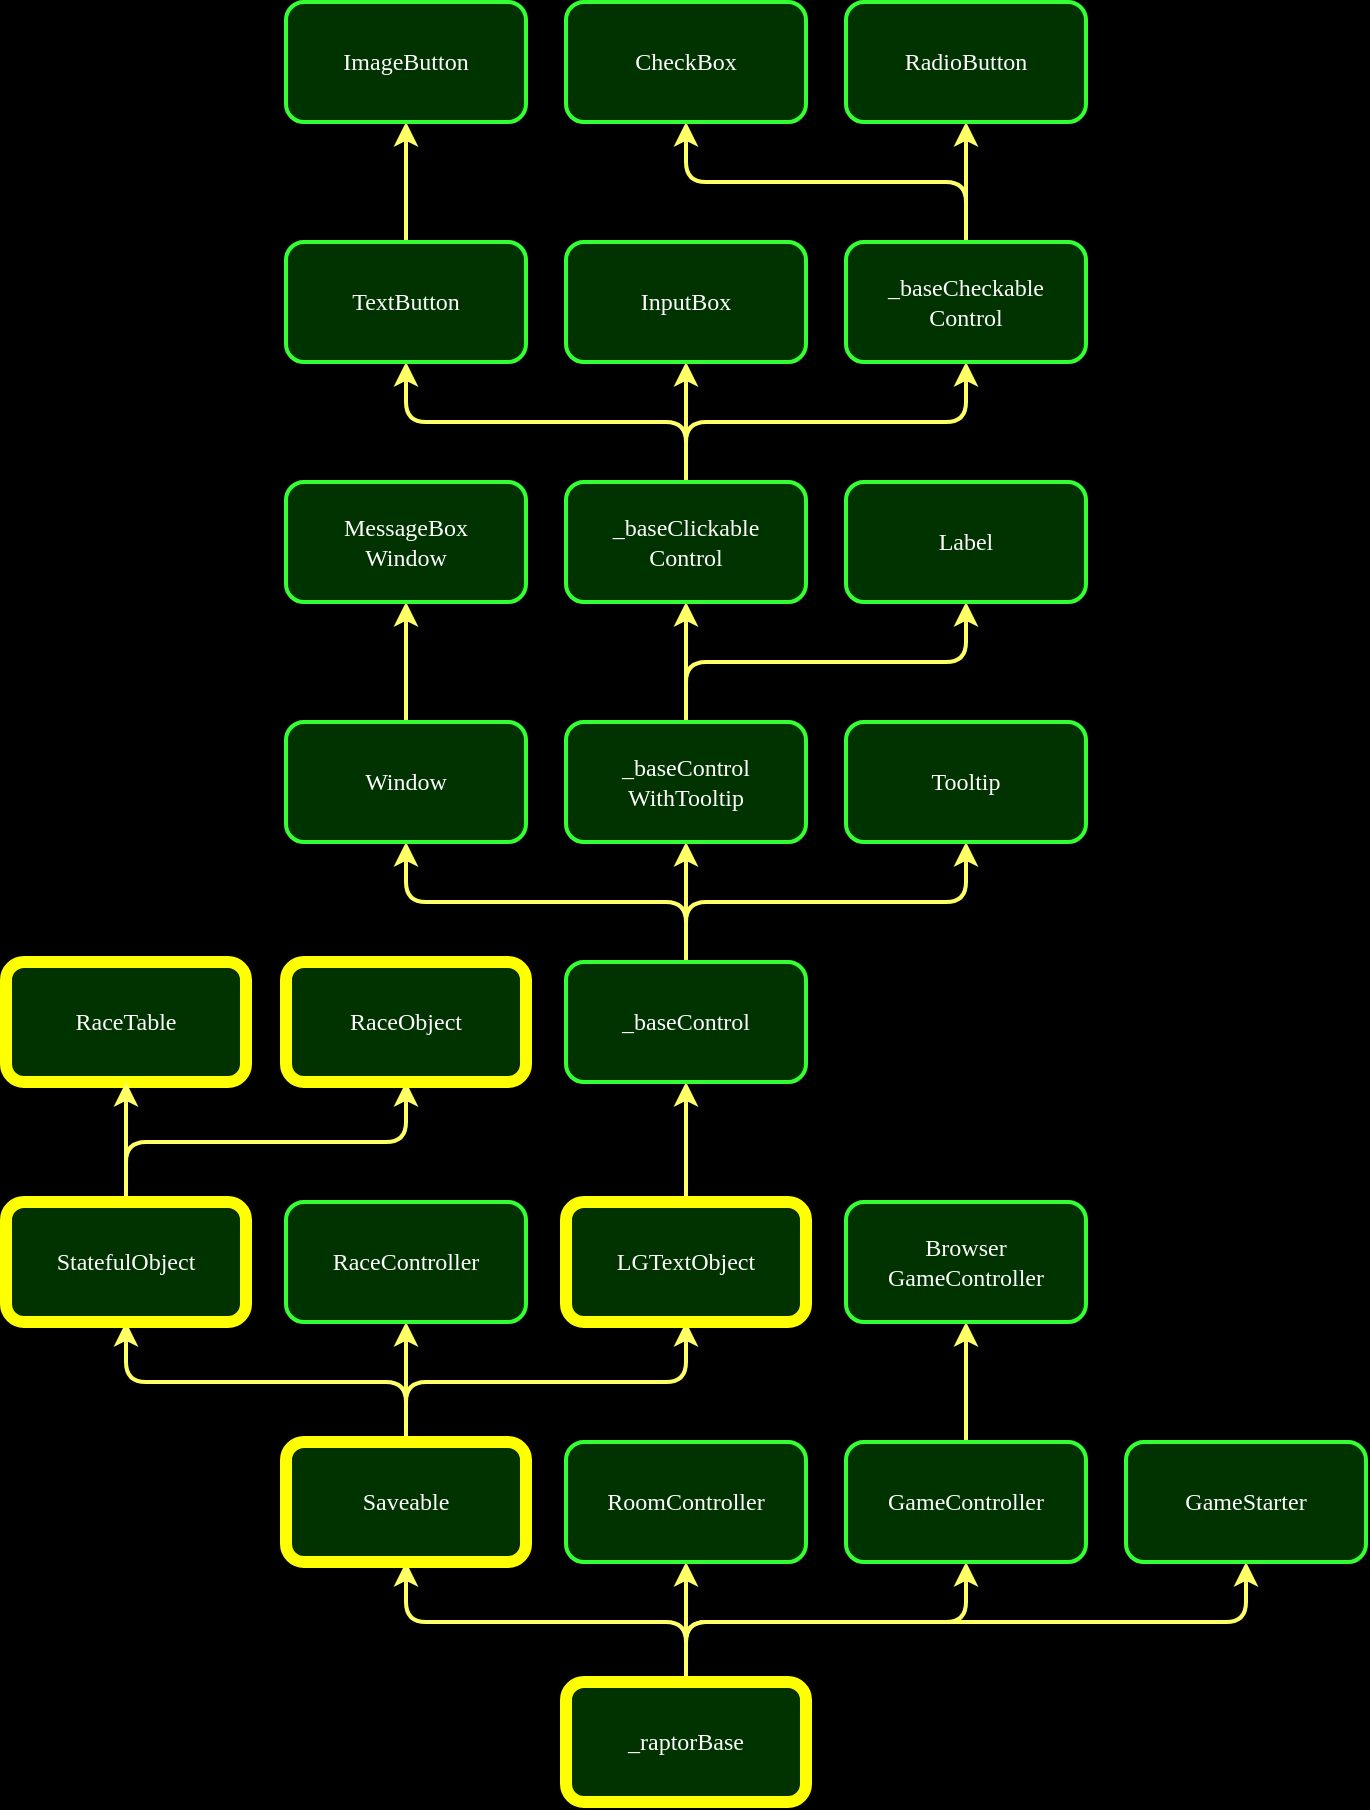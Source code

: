 <mxfile version="22.1.19" type="device">
  <diagram id="Fgq1kFbda6Qcx7QnJO26" name="gml-raptor objects">
    <mxGraphModel dx="1434" dy="758" grid="1" gridSize="10" guides="1" tooltips="1" connect="1" arrows="1" fold="1" page="1" pageScale="1" pageWidth="827" pageHeight="1169" background="#000000" math="0" shadow="0">
      <root>
        <mxCell id="0" />
        <mxCell id="1" parent="0" />
        <mxCell id="1dqqtLo0ICrxFf-IUxEB-3" value="" style="edgeStyle=orthogonalEdgeStyle;rounded=1;orthogonalLoop=1;jettySize=auto;html=1;fontFamily=Helvetica;fontSize=12;fontColor=#FFFFFF;strokeColor=#FFFF66;strokeWidth=2;exitX=0.5;exitY=0;exitDx=0;exitDy=0;" parent="1" source="1dqqtLo0ICrxFf-IUxEB-1" target="1dqqtLo0ICrxFf-IUxEB-2" edge="1">
          <mxGeometry relative="1" as="geometry" />
        </mxCell>
        <mxCell id="1dqqtLo0ICrxFf-IUxEB-7" style="edgeStyle=orthogonalEdgeStyle;rounded=1;orthogonalLoop=1;jettySize=auto;html=1;exitX=0.5;exitY=0;exitDx=0;exitDy=0;entryX=0.5;entryY=1;entryDx=0;entryDy=0;fontFamily=Helvetica;fontSize=12;fontColor=#FFFFFF;strokeColor=#FFFF66;strokeWidth=2;" parent="1" source="1dqqtLo0ICrxFf-IUxEB-1" target="1dqqtLo0ICrxFf-IUxEB-6" edge="1">
          <mxGeometry relative="1" as="geometry" />
        </mxCell>
        <mxCell id="1dqqtLo0ICrxFf-IUxEB-8" style="edgeStyle=orthogonalEdgeStyle;rounded=1;orthogonalLoop=1;jettySize=auto;html=1;exitX=0.5;exitY=0;exitDx=0;exitDy=0;entryX=0.5;entryY=1;entryDx=0;entryDy=0;fontFamily=Helvetica;fontSize=12;fontColor=#FFFFFF;strokeColor=#FFFF66;strokeWidth=2;" parent="1" source="1dqqtLo0ICrxFf-IUxEB-1" target="1dqqtLo0ICrxFf-IUxEB-5" edge="1">
          <mxGeometry relative="1" as="geometry" />
        </mxCell>
        <mxCell id="1dqqtLo0ICrxFf-IUxEB-9" style="edgeStyle=orthogonalEdgeStyle;shape=connector;rounded=1;orthogonalLoop=1;jettySize=auto;html=1;exitX=0.5;exitY=0;exitDx=0;exitDy=0;entryX=0.5;entryY=1;entryDx=0;entryDy=0;labelBackgroundColor=default;fontFamily=Helvetica;fontSize=12;fontColor=#FFFFFF;endArrow=classic;strokeColor=#FFFF66;strokeWidth=2;" parent="1" source="1dqqtLo0ICrxFf-IUxEB-1" target="1dqqtLo0ICrxFf-IUxEB-4" edge="1">
          <mxGeometry relative="1" as="geometry" />
        </mxCell>
        <mxCell id="1dqqtLo0ICrxFf-IUxEB-1" value="&lt;font face=&quot;Lucida Console&quot;&gt;_raptorBase&lt;/font&gt;" style="rounded=1;whiteSpace=wrap;html=1;fillColor=#003300;strokeColor=#FFFF00;fontColor=#FFFFFF;strokeWidth=6;" parent="1" vertex="1">
          <mxGeometry x="389" y="1060" width="120" height="60" as="geometry" />
        </mxCell>
        <mxCell id="1dqqtLo0ICrxFf-IUxEB-2" value="&lt;font face=&quot;Lucida Console&quot;&gt;GameStarter&lt;/font&gt;" style="rounded=1;whiteSpace=wrap;html=1;fillColor=#003300;strokeColor=#33FF33;fontColor=#FFFFFF;strokeWidth=2;" parent="1" vertex="1">
          <mxGeometry x="669" y="940" width="120" height="60" as="geometry" />
        </mxCell>
        <mxCell id="1dqqtLo0ICrxFf-IUxEB-13" value="" style="edgeStyle=orthogonalEdgeStyle;shape=connector;rounded=1;orthogonalLoop=1;jettySize=auto;html=1;labelBackgroundColor=default;fontFamily=Helvetica;fontSize=12;fontColor=#FFFFFF;endArrow=classic;strokeColor=#FFFF66;strokeWidth=2;exitX=0.5;exitY=0;exitDx=0;exitDy=0;" parent="1" source="1dqqtLo0ICrxFf-IUxEB-4" target="1dqqtLo0ICrxFf-IUxEB-12" edge="1">
          <mxGeometry relative="1" as="geometry" />
        </mxCell>
        <mxCell id="1dqqtLo0ICrxFf-IUxEB-18" style="edgeStyle=orthogonalEdgeStyle;shape=connector;rounded=1;orthogonalLoop=1;jettySize=auto;html=1;exitX=0.5;exitY=0;exitDx=0;exitDy=0;entryX=0.5;entryY=1;entryDx=0;entryDy=0;labelBackgroundColor=default;fontFamily=Helvetica;fontSize=12;fontColor=#FFFFFF;endArrow=classic;strokeColor=#FFFF66;strokeWidth=2;startArrow=none;" parent="1" source="1dqqtLo0ICrxFf-IUxEB-4" target="1dqqtLo0ICrxFf-IUxEB-17" edge="1">
          <mxGeometry relative="1" as="geometry" />
        </mxCell>
        <mxCell id="ktiXZNZTzeHC1HTTGXHM-2" style="edgeStyle=orthogonalEdgeStyle;rounded=1;orthogonalLoop=1;jettySize=auto;html=1;exitX=0.5;exitY=0;exitDx=0;exitDy=0;entryX=0.5;entryY=1;entryDx=0;entryDy=0;fontSize=12;strokeColor=#FFFF66;fontColor=#FFFFFF;strokeWidth=2;" parent="1" source="1dqqtLo0ICrxFf-IUxEB-4" target="ktiXZNZTzeHC1HTTGXHM-1" edge="1">
          <mxGeometry relative="1" as="geometry" />
        </mxCell>
        <mxCell id="1dqqtLo0ICrxFf-IUxEB-4" value="&lt;font face=&quot;Lucida Console&quot;&gt;Saveable&lt;/font&gt;" style="rounded=1;whiteSpace=wrap;html=1;fillColor=#003300;strokeColor=#FFFF00;strokeWidth=6;fontColor=#FFFFFF;" parent="1" vertex="1">
          <mxGeometry x="249" y="940" width="120" height="60" as="geometry" />
        </mxCell>
        <mxCell id="1dqqtLo0ICrxFf-IUxEB-5" value="&lt;font face=&quot;Lucida Console&quot;&gt;RoomController&lt;/font&gt;" style="rounded=1;whiteSpace=wrap;html=1;fillColor=#003300;strokeColor=#33FF33;fontColor=#FFFFFF;strokeWidth=2;" parent="1" vertex="1">
          <mxGeometry x="389" y="940" width="120" height="60" as="geometry" />
        </mxCell>
        <mxCell id="1dqqtLo0ICrxFf-IUxEB-11" value="" style="edgeStyle=orthogonalEdgeStyle;shape=connector;rounded=1;orthogonalLoop=1;jettySize=auto;html=1;labelBackgroundColor=default;fontFamily=Helvetica;fontSize=12;fontColor=#FFFFFF;endArrow=classic;strokeColor=#FFFF66;strokeWidth=2;exitX=0.5;exitY=0;exitDx=0;exitDy=0;" parent="1" source="1dqqtLo0ICrxFf-IUxEB-6" target="1dqqtLo0ICrxFf-IUxEB-10" edge="1">
          <mxGeometry relative="1" as="geometry" />
        </mxCell>
        <mxCell id="1dqqtLo0ICrxFf-IUxEB-6" value="&lt;font face=&quot;Lucida Console&quot;&gt;GameController&lt;/font&gt;" style="rounded=1;whiteSpace=wrap;html=1;fillColor=#003300;strokeColor=#33FF33;fontColor=#FFFFFF;strokeWidth=2;" parent="1" vertex="1">
          <mxGeometry x="529" y="940" width="120" height="60" as="geometry" />
        </mxCell>
        <mxCell id="1dqqtLo0ICrxFf-IUxEB-10" value="&lt;font face=&quot;Lucida Console&quot;&gt;Browser&lt;br&gt;GameController&lt;/font&gt;" style="rounded=1;html=1;fillColor=#003300;strokeColor=#33FF33;fontColor=#FFFFFF;strokeWidth=2;whiteSpace=wrap;" parent="1" vertex="1">
          <mxGeometry x="529" y="820" width="120" height="60" as="geometry" />
        </mxCell>
        <mxCell id="1dqqtLo0ICrxFf-IUxEB-12" value="&lt;font face=&quot;Lucida Console&quot;&gt;RaceController&lt;/font&gt;" style="rounded=1;whiteSpace=wrap;html=1;fillColor=#003300;strokeColor=#33FF33;fontColor=#FFFFFF;strokeWidth=2;" parent="1" vertex="1">
          <mxGeometry x="249" y="820" width="120" height="60" as="geometry" />
        </mxCell>
        <mxCell id="1dqqtLo0ICrxFf-IUxEB-20" value="" style="edgeStyle=orthogonalEdgeStyle;shape=connector;rounded=1;orthogonalLoop=1;jettySize=auto;html=1;labelBackgroundColor=default;fontFamily=Helvetica;fontSize=12;fontColor=#FFFFFF;endArrow=classic;strokeColor=#FFFF66;strokeWidth=2;exitX=0.5;exitY=0;exitDx=0;exitDy=0;" parent="1" source="1dqqtLo0ICrxFf-IUxEB-17" target="1dqqtLo0ICrxFf-IUxEB-19" edge="1">
          <mxGeometry relative="1" as="geometry" />
        </mxCell>
        <mxCell id="1dqqtLo0ICrxFf-IUxEB-17" value="&lt;font face=&quot;Lucida Console&quot;&gt;LGTextObject&lt;/font&gt;" style="rounded=1;whiteSpace=wrap;html=1;fillColor=#003300;strokeColor=#FFFF00;fontColor=#FFFFFF;strokeWidth=6;" parent="1" vertex="1">
          <mxGeometry x="389" y="820" width="120" height="60" as="geometry" />
        </mxCell>
        <mxCell id="1dqqtLo0ICrxFf-IUxEB-22" value="" style="edgeStyle=orthogonalEdgeStyle;shape=connector;rounded=1;orthogonalLoop=1;jettySize=auto;html=1;labelBackgroundColor=default;fontFamily=Helvetica;fontSize=12;fontColor=#FFFFFF;endArrow=classic;strokeColor=#FFFF66;strokeWidth=2;exitX=0.5;exitY=0;exitDx=0;exitDy=0;" parent="1" source="1dqqtLo0ICrxFf-IUxEB-19" target="1dqqtLo0ICrxFf-IUxEB-21" edge="1">
          <mxGeometry relative="1" as="geometry" />
        </mxCell>
        <mxCell id="1dqqtLo0ICrxFf-IUxEB-25" style="edgeStyle=orthogonalEdgeStyle;shape=connector;rounded=1;orthogonalLoop=1;jettySize=auto;html=1;exitX=0.5;exitY=0;exitDx=0;exitDy=0;entryX=0.5;entryY=1;entryDx=0;entryDy=0;labelBackgroundColor=default;fontFamily=Helvetica;fontSize=12;fontColor=#FFFFFF;endArrow=classic;strokeColor=#FFFF66;strokeWidth=2;" parent="1" source="1dqqtLo0ICrxFf-IUxEB-19" target="1dqqtLo0ICrxFf-IUxEB-23" edge="1">
          <mxGeometry relative="1" as="geometry" />
        </mxCell>
        <mxCell id="1dqqtLo0ICrxFf-IUxEB-26" style="edgeStyle=orthogonalEdgeStyle;shape=connector;rounded=1;orthogonalLoop=1;jettySize=auto;html=1;exitX=0.5;exitY=0;exitDx=0;exitDy=0;entryX=0.5;entryY=1;entryDx=0;entryDy=0;labelBackgroundColor=default;fontFamily=Helvetica;fontSize=12;fontColor=#FFFFFF;endArrow=classic;strokeColor=#FFFF66;strokeWidth=2;" parent="1" source="1dqqtLo0ICrxFf-IUxEB-19" target="1dqqtLo0ICrxFf-IUxEB-24" edge="1">
          <mxGeometry relative="1" as="geometry" />
        </mxCell>
        <mxCell id="1dqqtLo0ICrxFf-IUxEB-19" value="&lt;font face=&quot;Lucida Console&quot;&gt;_baseControl&lt;/font&gt;" style="rounded=1;whiteSpace=wrap;html=1;fillColor=#003300;strokeColor=#33FF33;fontColor=#FFFFFF;strokeWidth=2;" parent="1" vertex="1">
          <mxGeometry x="389" y="700" width="120" height="60" as="geometry" />
        </mxCell>
        <mxCell id="1dqqtLo0ICrxFf-IUxEB-30" value="" style="edgeStyle=orthogonalEdgeStyle;shape=connector;rounded=1;orthogonalLoop=1;jettySize=auto;html=1;labelBackgroundColor=default;fontFamily=Helvetica;fontSize=12;fontColor=#FFFFFF;endArrow=classic;strokeColor=#FFFF66;strokeWidth=2;exitX=0.5;exitY=0;exitDx=0;exitDy=0;" parent="1" source="1dqqtLo0ICrxFf-IUxEB-21" target="1dqqtLo0ICrxFf-IUxEB-29" edge="1">
          <mxGeometry relative="1" as="geometry" />
        </mxCell>
        <mxCell id="1dqqtLo0ICrxFf-IUxEB-32" style="edgeStyle=orthogonalEdgeStyle;shape=connector;rounded=1;orthogonalLoop=1;jettySize=auto;html=1;exitX=0.5;exitY=0;exitDx=0;exitDy=0;entryX=0.5;entryY=1;entryDx=0;entryDy=0;labelBackgroundColor=default;fontFamily=Helvetica;fontSize=12;fontColor=#FFFFFF;endArrow=classic;strokeColor=#FFFF66;strokeWidth=2;" parent="1" source="1dqqtLo0ICrxFf-IUxEB-21" target="1dqqtLo0ICrxFf-IUxEB-31" edge="1">
          <mxGeometry relative="1" as="geometry" />
        </mxCell>
        <mxCell id="1dqqtLo0ICrxFf-IUxEB-21" value="&lt;font face=&quot;Lucida Console&quot;&gt;_baseControl&lt;br&gt;WithTooltip&lt;br&gt;&lt;/font&gt;" style="rounded=1;whiteSpace=wrap;html=1;fillColor=#003300;strokeColor=#33FF33;fontColor=#FFFFFF;strokeWidth=2;" parent="1" vertex="1">
          <mxGeometry x="389" y="580" width="120" height="60" as="geometry" />
        </mxCell>
        <mxCell id="1dqqtLo0ICrxFf-IUxEB-23" value="&lt;font face=&quot;Lucida Console&quot;&gt;Tooltip&lt;/font&gt;" style="rounded=1;whiteSpace=wrap;html=1;fillColor=#003300;strokeColor=#33FF33;fontColor=#FFFFFF;strokeWidth=2;" parent="1" vertex="1">
          <mxGeometry x="529" y="580" width="120" height="60" as="geometry" />
        </mxCell>
        <mxCell id="1dqqtLo0ICrxFf-IUxEB-28" value="" style="edgeStyle=orthogonalEdgeStyle;shape=connector;rounded=1;orthogonalLoop=1;jettySize=auto;html=1;labelBackgroundColor=default;fontFamily=Helvetica;fontSize=12;fontColor=#FFFFFF;endArrow=classic;strokeColor=#FFFF66;strokeWidth=2;exitX=0.5;exitY=0;exitDx=0;exitDy=0;" parent="1" source="1dqqtLo0ICrxFf-IUxEB-24" target="1dqqtLo0ICrxFf-IUxEB-27" edge="1">
          <mxGeometry relative="1" as="geometry" />
        </mxCell>
        <mxCell id="1dqqtLo0ICrxFf-IUxEB-24" value="&lt;font face=&quot;Lucida Console&quot;&gt;Window&lt;/font&gt;" style="rounded=1;whiteSpace=wrap;html=1;fillColor=#003300;strokeColor=#33FF33;fontColor=#FFFFFF;strokeWidth=2;" parent="1" vertex="1">
          <mxGeometry x="249" y="580" width="120" height="60" as="geometry" />
        </mxCell>
        <mxCell id="1dqqtLo0ICrxFf-IUxEB-27" value="&lt;font face=&quot;Lucida Console&quot;&gt;MessageBox&lt;br&gt;Window&lt;/font&gt;" style="rounded=1;whiteSpace=wrap;html=1;fillColor=#003300;strokeColor=#33FF33;fontColor=#FFFFFF;strokeWidth=2;" parent="1" vertex="1">
          <mxGeometry x="249" y="460" width="120" height="60" as="geometry" />
        </mxCell>
        <mxCell id="1dqqtLo0ICrxFf-IUxEB-34" value="" style="edgeStyle=orthogonalEdgeStyle;shape=connector;rounded=1;orthogonalLoop=1;jettySize=auto;html=1;labelBackgroundColor=default;fontFamily=Helvetica;fontSize=12;fontColor=#FFFFFF;endArrow=classic;strokeColor=#FFFF66;strokeWidth=2;exitX=0.5;exitY=0;exitDx=0;exitDy=0;" parent="1" source="1dqqtLo0ICrxFf-IUxEB-29" target="1dqqtLo0ICrxFf-IUxEB-33" edge="1">
          <mxGeometry relative="1" as="geometry" />
        </mxCell>
        <mxCell id="1dqqtLo0ICrxFf-IUxEB-36" style="edgeStyle=orthogonalEdgeStyle;shape=connector;rounded=1;orthogonalLoop=1;jettySize=auto;html=1;exitX=0.5;exitY=0;exitDx=0;exitDy=0;entryX=0.5;entryY=1;entryDx=0;entryDy=0;labelBackgroundColor=default;fontFamily=Helvetica;fontSize=12;fontColor=#FFFFFF;endArrow=classic;strokeColor=#FFFF66;strokeWidth=2;" parent="1" source="1dqqtLo0ICrxFf-IUxEB-29" target="1dqqtLo0ICrxFf-IUxEB-35" edge="1">
          <mxGeometry relative="1" as="geometry" />
        </mxCell>
        <mxCell id="XNWoXiLgSCH48UPZ1F3W-2" style="edgeStyle=orthogonalEdgeStyle;rounded=1;orthogonalLoop=1;jettySize=auto;html=1;exitX=0.5;exitY=0;exitDx=0;exitDy=0;entryX=0.5;entryY=1;entryDx=0;entryDy=0;fontSize=12;strokeColor=#FFFF66;fontColor=#FFFFFF;strokeWidth=2;" edge="1" parent="1" source="1dqqtLo0ICrxFf-IUxEB-29" target="XNWoXiLgSCH48UPZ1F3W-1">
          <mxGeometry relative="1" as="geometry" />
        </mxCell>
        <mxCell id="1dqqtLo0ICrxFf-IUxEB-29" value="&lt;font face=&quot;Lucida Console&quot;&gt;_baseClickable&lt;br&gt;Control&lt;br&gt;&lt;/font&gt;" style="rounded=1;whiteSpace=wrap;html=1;fillColor=#003300;strokeColor=#33FF33;fontColor=#FFFFFF;strokeWidth=2;" parent="1" vertex="1">
          <mxGeometry x="389" y="460" width="120" height="60" as="geometry" />
        </mxCell>
        <mxCell id="1dqqtLo0ICrxFf-IUxEB-31" value="&lt;font face=&quot;Lucida Console&quot;&gt;Label&lt;br&gt;&lt;/font&gt;" style="rounded=1;whiteSpace=wrap;html=1;fillColor=#003300;strokeColor=#33FF33;fontColor=#FFFFFF;strokeWidth=2;" parent="1" vertex="1">
          <mxGeometry x="529" y="460" width="120" height="60" as="geometry" />
        </mxCell>
        <mxCell id="1dqqtLo0ICrxFf-IUxEB-38" value="" style="edgeStyle=orthogonalEdgeStyle;shape=connector;rounded=1;orthogonalLoop=1;jettySize=auto;html=1;labelBackgroundColor=default;fontFamily=Helvetica;fontSize=12;fontColor=#FFFFFF;endArrow=classic;strokeColor=#FFFF66;strokeWidth=2;exitX=0.5;exitY=0;exitDx=0;exitDy=0;" parent="1" source="1dqqtLo0ICrxFf-IUxEB-33" target="1dqqtLo0ICrxFf-IUxEB-37" edge="1">
          <mxGeometry relative="1" as="geometry" />
        </mxCell>
        <mxCell id="1dqqtLo0ICrxFf-IUxEB-33" value="&lt;font face=&quot;Lucida Console&quot;&gt;TextButton&lt;br&gt;&lt;/font&gt;" style="rounded=1;whiteSpace=wrap;html=1;fillColor=#003300;strokeColor=#33FF33;fontColor=#FFFFFF;strokeWidth=2;" parent="1" vertex="1">
          <mxGeometry x="249" y="340" width="120" height="60" as="geometry" />
        </mxCell>
        <mxCell id="1dqqtLo0ICrxFf-IUxEB-35" value="&lt;font face=&quot;Lucida Console&quot;&gt;InputBox&lt;br&gt;&lt;/font&gt;" style="rounded=1;whiteSpace=wrap;html=1;fillColor=#003300;strokeColor=#33FF33;fontColor=#FFFFFF;strokeWidth=2;" parent="1" vertex="1">
          <mxGeometry x="389" y="340" width="120" height="60" as="geometry" />
        </mxCell>
        <mxCell id="1dqqtLo0ICrxFf-IUxEB-37" value="&lt;font face=&quot;Lucida Console&quot;&gt;ImageButton&lt;br&gt;&lt;/font&gt;" style="rounded=1;whiteSpace=wrap;html=1;fillColor=#003300;strokeColor=#33FF33;fontColor=#FFFFFF;strokeWidth=2;" parent="1" vertex="1">
          <mxGeometry x="249" y="220" width="120" height="60" as="geometry" />
        </mxCell>
        <mxCell id="1dqqtLo0ICrxFf-IUxEB-15" value="&lt;font face=&quot;Lucida Console&quot;&gt;RaceTable&lt;/font&gt;" style="rounded=1;whiteSpace=wrap;html=1;fillColor=#003300;strokeColor=#FFFF00;fontColor=#FFFFFF;strokeWidth=6;" parent="1" vertex="1">
          <mxGeometry x="109" y="700" width="120" height="60" as="geometry" />
        </mxCell>
        <mxCell id="ktiXZNZTzeHC1HTTGXHM-5" style="edgeStyle=orthogonalEdgeStyle;rounded=1;orthogonalLoop=1;jettySize=auto;html=1;exitX=0.5;exitY=0;exitDx=0;exitDy=0;entryX=0.5;entryY=1;entryDx=0;entryDy=0;fontSize=12;fillColor=#003300;strokeColor=#FFFF66;fontColor=#FFFFFF;strokeWidth=2;" parent="1" source="ktiXZNZTzeHC1HTTGXHM-1" target="ktiXZNZTzeHC1HTTGXHM-3" edge="1">
          <mxGeometry relative="1" as="geometry" />
        </mxCell>
        <mxCell id="jiFKDqNx4VPH6rEDud4f-1" style="edgeStyle=orthogonalEdgeStyle;shape=connector;rounded=1;orthogonalLoop=1;jettySize=auto;html=1;exitX=0.5;exitY=0;exitDx=0;exitDy=0;entryX=0.5;entryY=1;entryDx=0;entryDy=0;labelBackgroundColor=default;fontFamily=Helvetica;fontSize=12;fontColor=#FFFFFF;endArrow=classic;strokeColor=#FFFF66;strokeWidth=2;fillColor=#003300;" parent="1" source="ktiXZNZTzeHC1HTTGXHM-1" target="1dqqtLo0ICrxFf-IUxEB-15" edge="1">
          <mxGeometry relative="1" as="geometry" />
        </mxCell>
        <mxCell id="ktiXZNZTzeHC1HTTGXHM-1" value="&lt;font face=&quot;Lucida Console&quot;&gt;StatefulObject&lt;/font&gt;" style="rounded=1;whiteSpace=wrap;html=1;fillColor=#003300;strokeColor=#FFFF00;fontColor=#FFFFFF;strokeWidth=6;" parent="1" vertex="1">
          <mxGeometry x="109" y="820" width="120" height="60" as="geometry" />
        </mxCell>
        <mxCell id="ktiXZNZTzeHC1HTTGXHM-3" value="&lt;font face=&quot;Lucida Console&quot;&gt;RaceObject&lt;/font&gt;" style="rounded=1;whiteSpace=wrap;html=1;fillColor=#003300;strokeColor=#FFFF00;fontColor=#FFFFFF;strokeWidth=6;" parent="1" vertex="1">
          <mxGeometry x="249" y="700" width="120" height="60" as="geometry" />
        </mxCell>
        <mxCell id="XNWoXiLgSCH48UPZ1F3W-5" style="edgeStyle=orthogonalEdgeStyle;shape=connector;rounded=1;orthogonalLoop=1;jettySize=auto;html=1;exitX=0.5;exitY=0;exitDx=0;exitDy=0;entryX=0.5;entryY=1;entryDx=0;entryDy=0;labelBackgroundColor=default;strokeColor=#FFFF66;strokeWidth=2;align=center;verticalAlign=middle;fontFamily=Helvetica;fontSize=12;fontColor=#FFFFFF;endArrow=classic;" edge="1" parent="1" source="XNWoXiLgSCH48UPZ1F3W-1" target="XNWoXiLgSCH48UPZ1F3W-3">
          <mxGeometry relative="1" as="geometry" />
        </mxCell>
        <mxCell id="XNWoXiLgSCH48UPZ1F3W-6" style="edgeStyle=orthogonalEdgeStyle;shape=connector;rounded=1;orthogonalLoop=1;jettySize=auto;html=1;exitX=0.5;exitY=0;exitDx=0;exitDy=0;entryX=0.5;entryY=1;entryDx=0;entryDy=0;labelBackgroundColor=default;strokeColor=#FFFF66;strokeWidth=2;align=center;verticalAlign=middle;fontFamily=Helvetica;fontSize=12;fontColor=#FFFFFF;endArrow=classic;" edge="1" parent="1" source="XNWoXiLgSCH48UPZ1F3W-1" target="XNWoXiLgSCH48UPZ1F3W-4">
          <mxGeometry relative="1" as="geometry" />
        </mxCell>
        <mxCell id="XNWoXiLgSCH48UPZ1F3W-1" value="&lt;font face=&quot;Lucida Console&quot;&gt;_baseCheckable&lt;br&gt;Control&lt;br&gt;&lt;/font&gt;" style="rounded=1;whiteSpace=wrap;html=1;fillColor=#003300;strokeColor=#33FF33;fontColor=#FFFFFF;strokeWidth=2;" vertex="1" parent="1">
          <mxGeometry x="529" y="340" width="120" height="60" as="geometry" />
        </mxCell>
        <mxCell id="XNWoXiLgSCH48UPZ1F3W-3" value="&lt;font face=&quot;Lucida Console&quot;&gt;CheckBox&lt;br&gt;&lt;/font&gt;" style="rounded=1;whiteSpace=wrap;html=1;fillColor=#003300;strokeColor=#33FF33;fontColor=#FFFFFF;strokeWidth=2;" vertex="1" parent="1">
          <mxGeometry x="389" y="220" width="120" height="60" as="geometry" />
        </mxCell>
        <mxCell id="XNWoXiLgSCH48UPZ1F3W-4" value="&lt;font face=&quot;Lucida Console&quot;&gt;RadioButton&lt;br&gt;&lt;/font&gt;" style="rounded=1;whiteSpace=wrap;html=1;fillColor=#003300;strokeColor=#33FF33;fontColor=#FFFFFF;strokeWidth=2;" vertex="1" parent="1">
          <mxGeometry x="529" y="220" width="120" height="60" as="geometry" />
        </mxCell>
      </root>
    </mxGraphModel>
  </diagram>
</mxfile>
